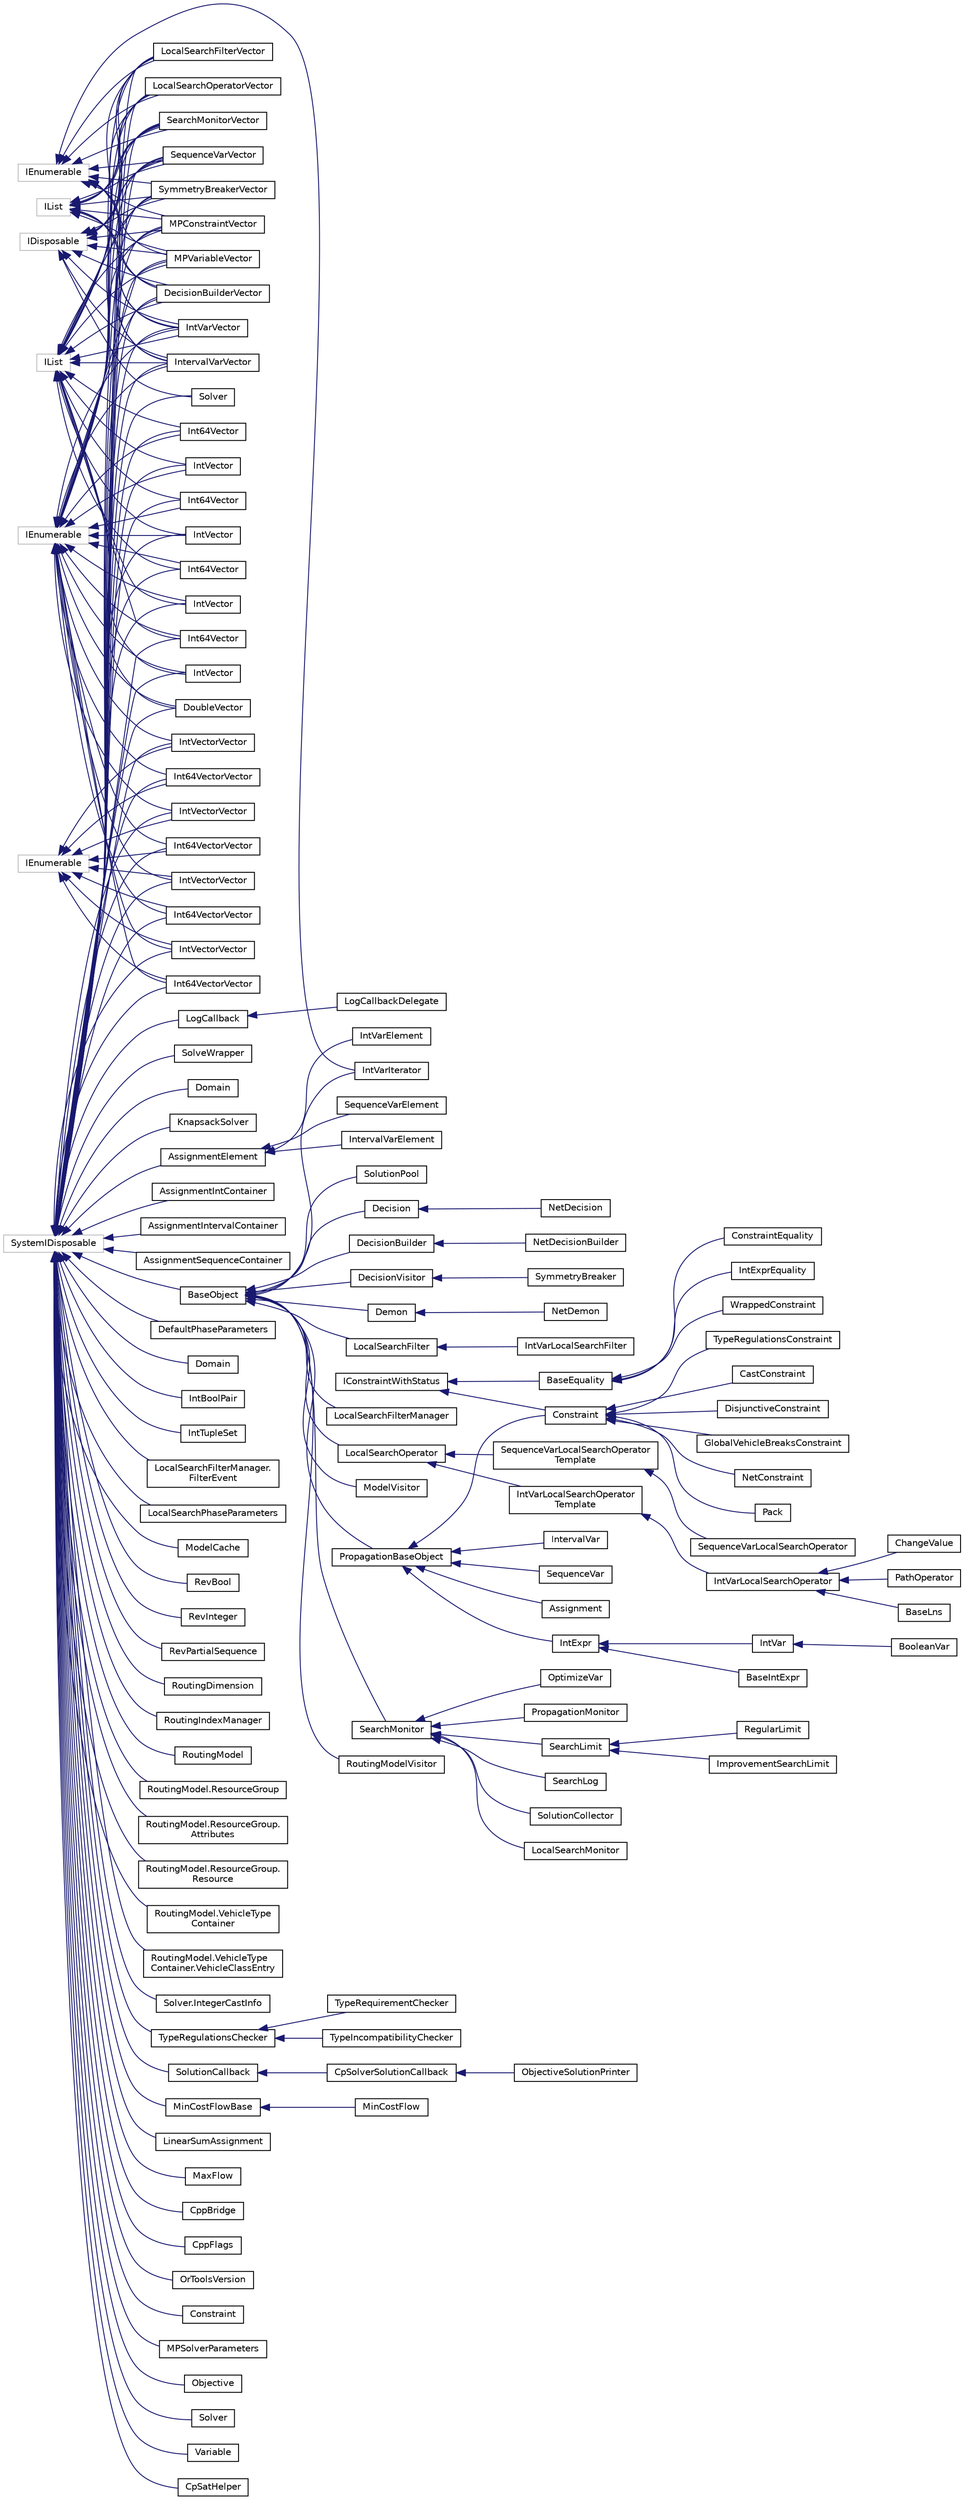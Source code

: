 digraph "Graphical Class Hierarchy"
{
 // LATEX_PDF_SIZE
  edge [fontname="Helvetica",fontsize="10",labelfontname="Helvetica",labelfontsize="10"];
  node [fontname="Helvetica",fontsize="10",shape=record];
  rankdir="LR";
  Node0 [label="IConstraintWithStatus",height=0.2,width=0.4,color="black", fillcolor="white", style="filled",URL="$interfaceGoogle_1_1OrTools_1_1ConstraintSolver_1_1IConstraintWithStatus.html",tooltip=" "];
  Node0 -> Node1 [dir="back",color="midnightblue",fontsize="10",style="solid",fontname="Helvetica"];
  Node1 [label="BaseEquality",height=0.2,width=0.4,color="black", fillcolor="white", style="filled",URL="$classGoogle_1_1OrTools_1_1ConstraintSolver_1_1BaseEquality.html",tooltip=" "];
  Node1 -> Node2 [dir="back",color="midnightblue",fontsize="10",style="solid",fontname="Helvetica"];
  Node2 [label="ConstraintEquality",height=0.2,width=0.4,color="black", fillcolor="white", style="filled",URL="$classGoogle_1_1OrTools_1_1ConstraintSolver_1_1ConstraintEquality.html",tooltip=" "];
  Node1 -> Node3 [dir="back",color="midnightblue",fontsize="10",style="solid",fontname="Helvetica"];
  Node3 [label="IntExprEquality",height=0.2,width=0.4,color="black", fillcolor="white", style="filled",URL="$classGoogle_1_1OrTools_1_1ConstraintSolver_1_1IntExprEquality.html",tooltip=" "];
  Node1 -> Node4 [dir="back",color="midnightblue",fontsize="10",style="solid",fontname="Helvetica"];
  Node4 [label="WrappedConstraint",height=0.2,width=0.4,color="black", fillcolor="white", style="filled",URL="$classGoogle_1_1OrTools_1_1ConstraintSolver_1_1WrappedConstraint.html",tooltip=" "];
  Node0 -> Node5 [dir="back",color="midnightblue",fontsize="10",style="solid",fontname="Helvetica"];
  Node5 [label="Constraint",height=0.2,width=0.4,color="black", fillcolor="white", style="filled",URL="$classGoogle_1_1OrTools_1_1ConstraintSolver_1_1Constraint.html",tooltip=" "];
  Node5 -> Node6 [dir="back",color="midnightblue",fontsize="10",style="solid",fontname="Helvetica"];
  Node6 [label="CastConstraint",height=0.2,width=0.4,color="black", fillcolor="white", style="filled",URL="$classGoogle_1_1OrTools_1_1ConstraintSolver_1_1CastConstraint.html",tooltip=" "];
  Node5 -> Node7 [dir="back",color="midnightblue",fontsize="10",style="solid",fontname="Helvetica"];
  Node7 [label="DisjunctiveConstraint",height=0.2,width=0.4,color="black", fillcolor="white", style="filled",URL="$classGoogle_1_1OrTools_1_1ConstraintSolver_1_1DisjunctiveConstraint.html",tooltip=" "];
  Node5 -> Node8 [dir="back",color="midnightblue",fontsize="10",style="solid",fontname="Helvetica"];
  Node8 [label="GlobalVehicleBreaksConstraint",height=0.2,width=0.4,color="black", fillcolor="white", style="filled",URL="$classGoogle_1_1OrTools_1_1ConstraintSolver_1_1GlobalVehicleBreaksConstraint.html",tooltip=" "];
  Node5 -> Node9 [dir="back",color="midnightblue",fontsize="10",style="solid",fontname="Helvetica"];
  Node9 [label="NetConstraint",height=0.2,width=0.4,color="black", fillcolor="white", style="filled",URL="$classGoogle_1_1OrTools_1_1ConstraintSolver_1_1NetConstraint.html",tooltip=" "];
  Node5 -> Node10 [dir="back",color="midnightblue",fontsize="10",style="solid",fontname="Helvetica"];
  Node10 [label="Pack",height=0.2,width=0.4,color="black", fillcolor="white", style="filled",URL="$classGoogle_1_1OrTools_1_1ConstraintSolver_1_1Pack.html",tooltip=" "];
  Node5 -> Node11 [dir="back",color="midnightblue",fontsize="10",style="solid",fontname="Helvetica"];
  Node11 [label="TypeRegulationsConstraint",height=0.2,width=0.4,color="black", fillcolor="white", style="filled",URL="$classGoogle_1_1OrTools_1_1ConstraintSolver_1_1TypeRegulationsConstraint.html",tooltip=" "];
  Node32 [label="IDisposable",height=0.2,width=0.4,color="grey75", fillcolor="white", style="filled",tooltip=" "];
  Node32 -> Node31 [dir="back",color="midnightblue",fontsize="10",style="solid",fontname="Helvetica"];
  Node31 [label="DecisionBuilderVector",height=0.2,width=0.4,color="black", fillcolor="white", style="filled",URL="$classGoogle_1_1OrTools_1_1ConstraintSolver_1_1DecisionBuilderVector.html",tooltip=" "];
  Node32 -> Node33 [dir="back",color="midnightblue",fontsize="10",style="solid",fontname="Helvetica"];
  Node33 [label="IntVarVector",height=0.2,width=0.4,color="black", fillcolor="white", style="filled",URL="$classGoogle_1_1OrTools_1_1ConstraintSolver_1_1IntVarVector.html",tooltip=" "];
  Node32 -> Node62 [dir="back",color="midnightblue",fontsize="10",style="solid",fontname="Helvetica"];
  Node62 [label="IntervalVarVector",height=0.2,width=0.4,color="black", fillcolor="white", style="filled",URL="$classGoogle_1_1OrTools_1_1ConstraintSolver_1_1IntervalVarVector.html",tooltip=" "];
  Node32 -> Node64 [dir="back",color="midnightblue",fontsize="10",style="solid",fontname="Helvetica"];
  Node64 [label="LocalSearchFilterVector",height=0.2,width=0.4,color="black", fillcolor="white", style="filled",URL="$classGoogle_1_1OrTools_1_1ConstraintSolver_1_1LocalSearchFilterVector.html",tooltip=" "];
  Node32 -> Node65 [dir="back",color="midnightblue",fontsize="10",style="solid",fontname="Helvetica"];
  Node65 [label="LocalSearchOperatorVector",height=0.2,width=0.4,color="black", fillcolor="white", style="filled",URL="$classGoogle_1_1OrTools_1_1ConstraintSolver_1_1LocalSearchOperatorVector.html",tooltip=" "];
  Node32 -> Node66 [dir="back",color="midnightblue",fontsize="10",style="solid",fontname="Helvetica"];
  Node66 [label="SearchMonitorVector",height=0.2,width=0.4,color="black", fillcolor="white", style="filled",URL="$classGoogle_1_1OrTools_1_1ConstraintSolver_1_1SearchMonitorVector.html",tooltip=" "];
  Node32 -> Node67 [dir="back",color="midnightblue",fontsize="10",style="solid",fontname="Helvetica"];
  Node67 [label="SequenceVarVector",height=0.2,width=0.4,color="black", fillcolor="white", style="filled",URL="$classGoogle_1_1OrTools_1_1ConstraintSolver_1_1SequenceVarVector.html",tooltip=" "];
  Node32 -> Node85 [dir="back",color="midnightblue",fontsize="10",style="solid",fontname="Helvetica"];
  Node85 [label="Solver",height=0.2,width=0.4,color="black", fillcolor="white", style="filled",URL="$classGoogle_1_1OrTools_1_1ConstraintSolver_1_1Solver.html",tooltip=" "];
  Node32 -> Node68 [dir="back",color="midnightblue",fontsize="10",style="solid",fontname="Helvetica"];
  Node68 [label="SymmetryBreakerVector",height=0.2,width=0.4,color="black", fillcolor="white", style="filled",URL="$classGoogle_1_1OrTools_1_1ConstraintSolver_1_1SymmetryBreakerVector.html",tooltip=" "];
  Node32 -> Node69 [dir="back",color="midnightblue",fontsize="10",style="solid",fontname="Helvetica"];
  Node69 [label="MPConstraintVector",height=0.2,width=0.4,color="black", fillcolor="white", style="filled",URL="$classGoogle_1_1OrTools_1_1LinearSolver_1_1MPConstraintVector.html",tooltip=" "];
  Node32 -> Node70 [dir="back",color="midnightblue",fontsize="10",style="solid",fontname="Helvetica"];
  Node70 [label="MPVariableVector",height=0.2,width=0.4,color="black", fillcolor="white", style="filled",URL="$classGoogle_1_1OrTools_1_1LinearSolver_1_1MPVariableVector.html",tooltip=" "];
  Node40 [label="IEnumerable",height=0.2,width=0.4,color="grey75", fillcolor="white", style="filled",tooltip=" "];
  Node40 -> Node39 [dir="back",color="midnightblue",fontsize="10",style="solid",fontname="Helvetica"];
  Node39 [label="Int64VectorVector",height=0.2,width=0.4,color="black", fillcolor="white", style="filled",URL="$classGoogle_1_1OrTools_1_1Algorithms_1_1Int64VectorVector.html",tooltip=" "];
  Node40 -> Node41 [dir="back",color="midnightblue",fontsize="10",style="solid",fontname="Helvetica"];
  Node41 [label="IntVectorVector",height=0.2,width=0.4,color="black", fillcolor="white", style="filled",URL="$classGoogle_1_1OrTools_1_1Algorithms_1_1IntVectorVector.html",tooltip=" "];
  Node40 -> Node42 [dir="back",color="midnightblue",fontsize="10",style="solid",fontname="Helvetica"];
  Node42 [label="Int64VectorVector",height=0.2,width=0.4,color="black", fillcolor="white", style="filled",URL="$classGoogle_1_1OrTools_1_1ConstraintSolver_1_1Int64VectorVector.html",tooltip=" "];
  Node40 -> Node43 [dir="back",color="midnightblue",fontsize="10",style="solid",fontname="Helvetica"];
  Node43 [label="IntVectorVector",height=0.2,width=0.4,color="black", fillcolor="white", style="filled",URL="$classGoogle_1_1OrTools_1_1ConstraintSolver_1_1IntVectorVector.html",tooltip=" "];
  Node40 -> Node44 [dir="back",color="midnightblue",fontsize="10",style="solid",fontname="Helvetica"];
  Node44 [label="Int64VectorVector",height=0.2,width=0.4,color="black", fillcolor="white", style="filled",URL="$classGoogle_1_1OrTools_1_1LinearSolver_1_1Int64VectorVector.html",tooltip=" "];
  Node40 -> Node45 [dir="back",color="midnightblue",fontsize="10",style="solid",fontname="Helvetica"];
  Node45 [label="IntVectorVector",height=0.2,width=0.4,color="black", fillcolor="white", style="filled",URL="$classGoogle_1_1OrTools_1_1LinearSolver_1_1IntVectorVector.html",tooltip=" "];
  Node40 -> Node46 [dir="back",color="midnightblue",fontsize="10",style="solid",fontname="Helvetica"];
  Node46 [label="Int64VectorVector",height=0.2,width=0.4,color="black", fillcolor="white", style="filled",URL="$classGoogle_1_1OrTools_1_1Util_1_1Int64VectorVector.html",tooltip=" "];
  Node40 -> Node47 [dir="back",color="midnightblue",fontsize="10",style="solid",fontname="Helvetica"];
  Node47 [label="IntVectorVector",height=0.2,width=0.4,color="black", fillcolor="white", style="filled",URL="$classGoogle_1_1OrTools_1_1Util_1_1IntVectorVector.html",tooltip=" "];
  Node34 [label="IEnumerable",height=0.2,width=0.4,color="grey75", fillcolor="white", style="filled",tooltip=" "];
  Node34 -> Node35 [dir="back",color="midnightblue",fontsize="10",style="solid",fontname="Helvetica"];
  Node35 [label="Int64Vector",height=0.2,width=0.4,color="black", fillcolor="white", style="filled",URL="$classGoogle_1_1OrTools_1_1Algorithms_1_1Int64Vector.html",tooltip=" "];
  Node34 -> Node39 [dir="back",color="midnightblue",fontsize="10",style="solid",fontname="Helvetica"];
  Node34 -> Node37 [dir="back",color="midnightblue",fontsize="10",style="solid",fontname="Helvetica"];
  Node37 [label="IntVector",height=0.2,width=0.4,color="black", fillcolor="white", style="filled",URL="$classGoogle_1_1OrTools_1_1Algorithms_1_1IntVector.html",tooltip=" "];
  Node34 -> Node41 [dir="back",color="midnightblue",fontsize="10",style="solid",fontname="Helvetica"];
  Node34 -> Node31 [dir="back",color="midnightblue",fontsize="10",style="solid",fontname="Helvetica"];
  Node34 -> Node58 [dir="back",color="midnightblue",fontsize="10",style="solid",fontname="Helvetica"];
  Node58 [label="Int64Vector",height=0.2,width=0.4,color="black", fillcolor="white", style="filled",URL="$classGoogle_1_1OrTools_1_1ConstraintSolver_1_1Int64Vector.html",tooltip=" "];
  Node34 -> Node42 [dir="back",color="midnightblue",fontsize="10",style="solid",fontname="Helvetica"];
  Node34 -> Node33 [dir="back",color="midnightblue",fontsize="10",style="solid",fontname="Helvetica"];
  Node34 -> Node61 [dir="back",color="midnightblue",fontsize="10",style="solid",fontname="Helvetica"];
  Node61 [label="IntVector",height=0.2,width=0.4,color="black", fillcolor="white", style="filled",URL="$classGoogle_1_1OrTools_1_1ConstraintSolver_1_1IntVector.html",tooltip=" "];
  Node34 -> Node43 [dir="back",color="midnightblue",fontsize="10",style="solid",fontname="Helvetica"];
  Node34 -> Node62 [dir="back",color="midnightblue",fontsize="10",style="solid",fontname="Helvetica"];
  Node34 -> Node64 [dir="back",color="midnightblue",fontsize="10",style="solid",fontname="Helvetica"];
  Node34 -> Node65 [dir="back",color="midnightblue",fontsize="10",style="solid",fontname="Helvetica"];
  Node34 -> Node66 [dir="back",color="midnightblue",fontsize="10",style="solid",fontname="Helvetica"];
  Node34 -> Node67 [dir="back",color="midnightblue",fontsize="10",style="solid",fontname="Helvetica"];
  Node34 -> Node68 [dir="back",color="midnightblue",fontsize="10",style="solid",fontname="Helvetica"];
  Node34 -> Node98 [dir="back",color="midnightblue",fontsize="10",style="solid",fontname="Helvetica"];
  Node98 [label="DoubleVector",height=0.2,width=0.4,color="black", fillcolor="white", style="filled",URL="$classGoogle_1_1OrTools_1_1LinearSolver_1_1DoubleVector.html",tooltip=" "];
  Node34 -> Node99 [dir="back",color="midnightblue",fontsize="10",style="solid",fontname="Helvetica"];
  Node99 [label="Int64Vector",height=0.2,width=0.4,color="black", fillcolor="white", style="filled",URL="$classGoogle_1_1OrTools_1_1LinearSolver_1_1Int64Vector.html",tooltip=" "];
  Node34 -> Node44 [dir="back",color="midnightblue",fontsize="10",style="solid",fontname="Helvetica"];
  Node34 -> Node100 [dir="back",color="midnightblue",fontsize="10",style="solid",fontname="Helvetica"];
  Node100 [label="IntVector",height=0.2,width=0.4,color="black", fillcolor="white", style="filled",URL="$classGoogle_1_1OrTools_1_1LinearSolver_1_1IntVector.html",tooltip=" "];
  Node34 -> Node45 [dir="back",color="midnightblue",fontsize="10",style="solid",fontname="Helvetica"];
  Node34 -> Node69 [dir="back",color="midnightblue",fontsize="10",style="solid",fontname="Helvetica"];
  Node34 -> Node70 [dir="back",color="midnightblue",fontsize="10",style="solid",fontname="Helvetica"];
  Node34 -> Node113 [dir="back",color="midnightblue",fontsize="10",style="solid",fontname="Helvetica"];
  Node113 [label="Int64Vector",height=0.2,width=0.4,color="black", fillcolor="white", style="filled",URL="$classGoogle_1_1OrTools_1_1Util_1_1Int64Vector.html",tooltip=" "];
  Node34 -> Node46 [dir="back",color="midnightblue",fontsize="10",style="solid",fontname="Helvetica"];
  Node34 -> Node114 [dir="back",color="midnightblue",fontsize="10",style="solid",fontname="Helvetica"];
  Node114 [label="IntVector",height=0.2,width=0.4,color="black", fillcolor="white", style="filled",URL="$classGoogle_1_1OrTools_1_1Util_1_1IntVector.html",tooltip=" "];
  Node34 -> Node47 [dir="back",color="midnightblue",fontsize="10",style="solid",fontname="Helvetica"];
  Node30 [label="IEnumerable",height=0.2,width=0.4,color="grey75", fillcolor="white", style="filled",tooltip=" "];
  Node30 -> Node31 [dir="back",color="midnightblue",fontsize="10",style="solid",fontname="Helvetica"];
  Node30 -> Node29 [dir="back",color="midnightblue",fontsize="10",style="solid",fontname="Helvetica"];
  Node29 [label="IntVarIterator",height=0.2,width=0.4,color="black", fillcolor="white", style="filled",URL="$classGoogle_1_1OrTools_1_1ConstraintSolver_1_1IntVarIterator.html",tooltip=" "];
  Node30 -> Node33 [dir="back",color="midnightblue",fontsize="10",style="solid",fontname="Helvetica"];
  Node30 -> Node62 [dir="back",color="midnightblue",fontsize="10",style="solid",fontname="Helvetica"];
  Node30 -> Node64 [dir="back",color="midnightblue",fontsize="10",style="solid",fontname="Helvetica"];
  Node30 -> Node65 [dir="back",color="midnightblue",fontsize="10",style="solid",fontname="Helvetica"];
  Node30 -> Node66 [dir="back",color="midnightblue",fontsize="10",style="solid",fontname="Helvetica"];
  Node30 -> Node67 [dir="back",color="midnightblue",fontsize="10",style="solid",fontname="Helvetica"];
  Node30 -> Node68 [dir="back",color="midnightblue",fontsize="10",style="solid",fontname="Helvetica"];
  Node30 -> Node69 [dir="back",color="midnightblue",fontsize="10",style="solid",fontname="Helvetica"];
  Node30 -> Node70 [dir="back",color="midnightblue",fontsize="10",style="solid",fontname="Helvetica"];
  Node36 [label="IList",height=0.2,width=0.4,color="grey75", fillcolor="white", style="filled",tooltip=" "];
  Node36 -> Node35 [dir="back",color="midnightblue",fontsize="10",style="solid",fontname="Helvetica"];
  Node36 -> Node37 [dir="back",color="midnightblue",fontsize="10",style="solid",fontname="Helvetica"];
  Node36 -> Node31 [dir="back",color="midnightblue",fontsize="10",style="solid",fontname="Helvetica"];
  Node36 -> Node58 [dir="back",color="midnightblue",fontsize="10",style="solid",fontname="Helvetica"];
  Node36 -> Node33 [dir="back",color="midnightblue",fontsize="10",style="solid",fontname="Helvetica"];
  Node36 -> Node61 [dir="back",color="midnightblue",fontsize="10",style="solid",fontname="Helvetica"];
  Node36 -> Node62 [dir="back",color="midnightblue",fontsize="10",style="solid",fontname="Helvetica"];
  Node36 -> Node64 [dir="back",color="midnightblue",fontsize="10",style="solid",fontname="Helvetica"];
  Node36 -> Node65 [dir="back",color="midnightblue",fontsize="10",style="solid",fontname="Helvetica"];
  Node36 -> Node66 [dir="back",color="midnightblue",fontsize="10",style="solid",fontname="Helvetica"];
  Node36 -> Node67 [dir="back",color="midnightblue",fontsize="10",style="solid",fontname="Helvetica"];
  Node36 -> Node68 [dir="back",color="midnightblue",fontsize="10",style="solid",fontname="Helvetica"];
  Node36 -> Node98 [dir="back",color="midnightblue",fontsize="10",style="solid",fontname="Helvetica"];
  Node36 -> Node99 [dir="back",color="midnightblue",fontsize="10",style="solid",fontname="Helvetica"];
  Node36 -> Node100 [dir="back",color="midnightblue",fontsize="10",style="solid",fontname="Helvetica"];
  Node36 -> Node69 [dir="back",color="midnightblue",fontsize="10",style="solid",fontname="Helvetica"];
  Node36 -> Node70 [dir="back",color="midnightblue",fontsize="10",style="solid",fontname="Helvetica"];
  Node36 -> Node113 [dir="back",color="midnightblue",fontsize="10",style="solid",fontname="Helvetica"];
  Node36 -> Node114 [dir="back",color="midnightblue",fontsize="10",style="solid",fontname="Helvetica"];
  Node63 [label="IList",height=0.2,width=0.4,color="grey75", fillcolor="white", style="filled",tooltip=" "];
  Node63 -> Node31 [dir="back",color="midnightblue",fontsize="10",style="solid",fontname="Helvetica"];
  Node63 -> Node33 [dir="back",color="midnightblue",fontsize="10",style="solid",fontname="Helvetica"];
  Node63 -> Node62 [dir="back",color="midnightblue",fontsize="10",style="solid",fontname="Helvetica"];
  Node63 -> Node64 [dir="back",color="midnightblue",fontsize="10",style="solid",fontname="Helvetica"];
  Node63 -> Node65 [dir="back",color="midnightblue",fontsize="10",style="solid",fontname="Helvetica"];
  Node63 -> Node66 [dir="back",color="midnightblue",fontsize="10",style="solid",fontname="Helvetica"];
  Node63 -> Node67 [dir="back",color="midnightblue",fontsize="10",style="solid",fontname="Helvetica"];
  Node63 -> Node68 [dir="back",color="midnightblue",fontsize="10",style="solid",fontname="Helvetica"];
  Node63 -> Node69 [dir="back",color="midnightblue",fontsize="10",style="solid",fontname="Helvetica"];
  Node63 -> Node70 [dir="back",color="midnightblue",fontsize="10",style="solid",fontname="Helvetica"];
  Node38 [label="SystemIDisposable",height=0.2,width=0.4,color="grey75", fillcolor="white", style="filled",tooltip=" "];
  Node38 -> Node35 [dir="back",color="midnightblue",fontsize="10",style="solid",fontname="Helvetica"];
  Node38 -> Node39 [dir="back",color="midnightblue",fontsize="10",style="solid",fontname="Helvetica"];
  Node38 -> Node37 [dir="back",color="midnightblue",fontsize="10",style="solid",fontname="Helvetica"];
  Node38 -> Node41 [dir="back",color="midnightblue",fontsize="10",style="solid",fontname="Helvetica"];
  Node38 -> Node48 [dir="back",color="midnightblue",fontsize="10",style="solid",fontname="Helvetica"];
  Node48 [label="KnapsackSolver",height=0.2,width=0.4,color="black", fillcolor="white", style="filled",URL="$classGoogle_1_1OrTools_1_1Algorithms_1_1KnapsackSolver.html",tooltip=" "];
  Node38 -> Node49 [dir="back",color="midnightblue",fontsize="10",style="solid",fontname="Helvetica"];
  Node49 [label="AssignmentElement",height=0.2,width=0.4,color="black", fillcolor="white", style="filled",URL="$classGoogle_1_1OrTools_1_1ConstraintSolver_1_1AssignmentElement.html",tooltip=" "];
  Node49 -> Node50 [dir="back",color="midnightblue",fontsize="10",style="solid",fontname="Helvetica"];
  Node50 [label="IntVarElement",height=0.2,width=0.4,color="black", fillcolor="white", style="filled",URL="$classGoogle_1_1OrTools_1_1ConstraintSolver_1_1IntVarElement.html",tooltip=" "];
  Node49 -> Node51 [dir="back",color="midnightblue",fontsize="10",style="solid",fontname="Helvetica"];
  Node51 [label="IntervalVarElement",height=0.2,width=0.4,color="black", fillcolor="white", style="filled",URL="$classGoogle_1_1OrTools_1_1ConstraintSolver_1_1IntervalVarElement.html",tooltip=" "];
  Node49 -> Node52 [dir="back",color="midnightblue",fontsize="10",style="solid",fontname="Helvetica"];
  Node52 [label="SequenceVarElement",height=0.2,width=0.4,color="black", fillcolor="white", style="filled",URL="$classGoogle_1_1OrTools_1_1ConstraintSolver_1_1SequenceVarElement.html",tooltip=" "];
  Node38 -> Node53 [dir="back",color="midnightblue",fontsize="10",style="solid",fontname="Helvetica"];
  Node53 [label="AssignmentIntContainer",height=0.2,width=0.4,color="black", fillcolor="white", style="filled",URL="$classGoogle_1_1OrTools_1_1ConstraintSolver_1_1AssignmentIntContainer.html",tooltip=" "];
  Node38 -> Node54 [dir="back",color="midnightblue",fontsize="10",style="solid",fontname="Helvetica"];
  Node54 [label="AssignmentIntervalContainer",height=0.2,width=0.4,color="black", fillcolor="white", style="filled",URL="$classGoogle_1_1OrTools_1_1ConstraintSolver_1_1AssignmentIntervalContainer.html",tooltip=" "];
  Node38 -> Node55 [dir="back",color="midnightblue",fontsize="10",style="solid",fontname="Helvetica"];
  Node55 [label="AssignmentSequenceContainer",height=0.2,width=0.4,color="black", fillcolor="white", style="filled",URL="$classGoogle_1_1OrTools_1_1ConstraintSolver_1_1AssignmentSequenceContainer.html",tooltip=" "];
  Node38 -> Node20 [dir="back",color="midnightblue",fontsize="10",style="solid",fontname="Helvetica"];
  Node20 [label="BaseObject",height=0.2,width=0.4,color="black", fillcolor="white", style="filled",URL="$classGoogle_1_1OrTools_1_1ConstraintSolver_1_1BaseObject.html",tooltip=" "];
  Node20 -> Node21 [dir="back",color="midnightblue",fontsize="10",style="solid",fontname="Helvetica"];
  Node21 [label="Decision",height=0.2,width=0.4,color="black", fillcolor="white", style="filled",URL="$classGoogle_1_1OrTools_1_1ConstraintSolver_1_1Decision.html",tooltip=" "];
  Node21 -> Node22 [dir="back",color="midnightblue",fontsize="10",style="solid",fontname="Helvetica"];
  Node22 [label="NetDecision",height=0.2,width=0.4,color="black", fillcolor="white", style="filled",URL="$classGoogle_1_1OrTools_1_1ConstraintSolver_1_1NetDecision.html",tooltip="This class acts as a intermediate step between a c++ decision and a .Net one."];
  Node20 -> Node23 [dir="back",color="midnightblue",fontsize="10",style="solid",fontname="Helvetica"];
  Node23 [label="DecisionBuilder",height=0.2,width=0.4,color="black", fillcolor="white", style="filled",URL="$classGoogle_1_1OrTools_1_1ConstraintSolver_1_1DecisionBuilder.html",tooltip=" "];
  Node23 -> Node24 [dir="back",color="midnightblue",fontsize="10",style="solid",fontname="Helvetica"];
  Node24 [label="NetDecisionBuilder",height=0.2,width=0.4,color="black", fillcolor="white", style="filled",URL="$classGoogle_1_1OrTools_1_1ConstraintSolver_1_1NetDecisionBuilder.html",tooltip="This class acts as a intermediate step between a c++ decision builder and a .Net one."];
  Node20 -> Node25 [dir="back",color="midnightblue",fontsize="10",style="solid",fontname="Helvetica"];
  Node25 [label="DecisionVisitor",height=0.2,width=0.4,color="black", fillcolor="white", style="filled",URL="$classGoogle_1_1OrTools_1_1ConstraintSolver_1_1DecisionVisitor.html",tooltip=" "];
  Node25 -> Node26 [dir="back",color="midnightblue",fontsize="10",style="solid",fontname="Helvetica"];
  Node26 [label="SymmetryBreaker",height=0.2,width=0.4,color="black", fillcolor="white", style="filled",URL="$classGoogle_1_1OrTools_1_1ConstraintSolver_1_1SymmetryBreaker.html",tooltip=" "];
  Node20 -> Node27 [dir="back",color="midnightblue",fontsize="10",style="solid",fontname="Helvetica"];
  Node27 [label="Demon",height=0.2,width=0.4,color="black", fillcolor="white", style="filled",URL="$classGoogle_1_1OrTools_1_1ConstraintSolver_1_1Demon.html",tooltip=" "];
  Node27 -> Node28 [dir="back",color="midnightblue",fontsize="10",style="solid",fontname="Helvetica"];
  Node28 [label="NetDemon",height=0.2,width=0.4,color="black", fillcolor="white", style="filled",URL="$classGoogle_1_1OrTools_1_1ConstraintSolver_1_1NetDemon.html",tooltip=" "];
  Node20 -> Node29 [dir="back",color="midnightblue",fontsize="10",style="solid",fontname="Helvetica"];
  Node20 -> Node115 [dir="back",color="midnightblue",fontsize="10",style="solid",fontname="Helvetica"];
  Node115 [label="LocalSearchFilter",height=0.2,width=0.4,color="black", fillcolor="white", style="filled",URL="$classGoogle_1_1OrTools_1_1ConstraintSolver_1_1LocalSearchFilter.html",tooltip=" "];
  Node115 -> Node116 [dir="back",color="midnightblue",fontsize="10",style="solid",fontname="Helvetica"];
  Node116 [label="IntVarLocalSearchFilter",height=0.2,width=0.4,color="black", fillcolor="white", style="filled",URL="$classGoogle_1_1OrTools_1_1ConstraintSolver_1_1IntVarLocalSearchFilter.html",tooltip=" "];
  Node20 -> Node117 [dir="back",color="midnightblue",fontsize="10",style="solid",fontname="Helvetica"];
  Node117 [label="LocalSearchFilterManager",height=0.2,width=0.4,color="black", fillcolor="white", style="filled",URL="$classGoogle_1_1OrTools_1_1ConstraintSolver_1_1LocalSearchFilterManager.html",tooltip=" "];
  Node20 -> Node118 [dir="back",color="midnightblue",fontsize="10",style="solid",fontname="Helvetica"];
  Node118 [label="LocalSearchOperator",height=0.2,width=0.4,color="black", fillcolor="white", style="filled",URL="$classGoogle_1_1OrTools_1_1ConstraintSolver_1_1LocalSearchOperator.html",tooltip=" "];
  Node118 -> Node119 [dir="back",color="midnightblue",fontsize="10",style="solid",fontname="Helvetica"];
  Node119 [label="IntVarLocalSearchOperator\lTemplate",height=0.2,width=0.4,color="black", fillcolor="white", style="filled",URL="$classGoogle_1_1OrTools_1_1ConstraintSolver_1_1IntVarLocalSearchOperatorTemplate.html",tooltip=" "];
  Node119 -> Node120 [dir="back",color="midnightblue",fontsize="10",style="solid",fontname="Helvetica"];
  Node120 [label="IntVarLocalSearchOperator",height=0.2,width=0.4,color="black", fillcolor="white", style="filled",URL="$classGoogle_1_1OrTools_1_1ConstraintSolver_1_1IntVarLocalSearchOperator.html",tooltip=" "];
  Node120 -> Node121 [dir="back",color="midnightblue",fontsize="10",style="solid",fontname="Helvetica"];
  Node121 [label="BaseLns",height=0.2,width=0.4,color="black", fillcolor="white", style="filled",URL="$classGoogle_1_1OrTools_1_1ConstraintSolver_1_1BaseLns.html",tooltip=" "];
  Node120 -> Node122 [dir="back",color="midnightblue",fontsize="10",style="solid",fontname="Helvetica"];
  Node122 [label="ChangeValue",height=0.2,width=0.4,color="black", fillcolor="white", style="filled",URL="$classGoogle_1_1OrTools_1_1ConstraintSolver_1_1ChangeValue.html",tooltip=" "];
  Node120 -> Node123 [dir="back",color="midnightblue",fontsize="10",style="solid",fontname="Helvetica"];
  Node123 [label="PathOperator",height=0.2,width=0.4,color="black", fillcolor="white", style="filled",URL="$classGoogle_1_1OrTools_1_1ConstraintSolver_1_1PathOperator.html",tooltip=" "];
  Node118 -> Node124 [dir="back",color="midnightblue",fontsize="10",style="solid",fontname="Helvetica"];
  Node124 [label="SequenceVarLocalSearchOperator\lTemplate",height=0.2,width=0.4,color="black", fillcolor="white", style="filled",URL="$classGoogle_1_1OrTools_1_1ConstraintSolver_1_1SequenceVarLocalSearchOperatorTemplate.html",tooltip=" "];
  Node124 -> Node125 [dir="back",color="midnightblue",fontsize="10",style="solid",fontname="Helvetica"];
  Node125 [label="SequenceVarLocalSearchOperator",height=0.2,width=0.4,color="black", fillcolor="white", style="filled",URL="$classGoogle_1_1OrTools_1_1ConstraintSolver_1_1SequenceVarLocalSearchOperator.html",tooltip=" "];
  Node20 -> Node126 [dir="back",color="midnightblue",fontsize="10",style="solid",fontname="Helvetica"];
  Node126 [label="ModelVisitor",height=0.2,width=0.4,color="black", fillcolor="white", style="filled",URL="$classGoogle_1_1OrTools_1_1ConstraintSolver_1_1ModelVisitor.html",tooltip=" "];
  Node20 -> Node12 [dir="back",color="midnightblue",fontsize="10",style="solid",fontname="Helvetica"];
  Node12 [label="PropagationBaseObject",height=0.2,width=0.4,color="black", fillcolor="white", style="filled",URL="$classGoogle_1_1OrTools_1_1ConstraintSolver_1_1PropagationBaseObject.html",tooltip=" "];
  Node12 -> Node13 [dir="back",color="midnightblue",fontsize="10",style="solid",fontname="Helvetica"];
  Node13 [label="Assignment",height=0.2,width=0.4,color="black", fillcolor="white", style="filled",URL="$classGoogle_1_1OrTools_1_1ConstraintSolver_1_1Assignment.html",tooltip=" "];
  Node12 -> Node5 [dir="back",color="midnightblue",fontsize="10",style="solid",fontname="Helvetica"];
  Node12 -> Node14 [dir="back",color="midnightblue",fontsize="10",style="solid",fontname="Helvetica"];
  Node14 [label="IntExpr",height=0.2,width=0.4,color="black", fillcolor="white", style="filled",URL="$classGoogle_1_1OrTools_1_1ConstraintSolver_1_1IntExpr.html",tooltip=" "];
  Node14 -> Node15 [dir="back",color="midnightblue",fontsize="10",style="solid",fontname="Helvetica"];
  Node15 [label="BaseIntExpr",height=0.2,width=0.4,color="black", fillcolor="white", style="filled",URL="$classGoogle_1_1OrTools_1_1ConstraintSolver_1_1BaseIntExpr.html",tooltip=" "];
  Node14 -> Node16 [dir="back",color="midnightblue",fontsize="10",style="solid",fontname="Helvetica"];
  Node16 [label="IntVar",height=0.2,width=0.4,color="black", fillcolor="white", style="filled",URL="$classGoogle_1_1OrTools_1_1ConstraintSolver_1_1IntVar.html",tooltip=" "];
  Node16 -> Node17 [dir="back",color="midnightblue",fontsize="10",style="solid",fontname="Helvetica"];
  Node17 [label="BooleanVar",height=0.2,width=0.4,color="black", fillcolor="white", style="filled",URL="$classGoogle_1_1OrTools_1_1ConstraintSolver_1_1BooleanVar.html",tooltip=" "];
  Node12 -> Node18 [dir="back",color="midnightblue",fontsize="10",style="solid",fontname="Helvetica"];
  Node18 [label="IntervalVar",height=0.2,width=0.4,color="black", fillcolor="white", style="filled",URL="$classGoogle_1_1OrTools_1_1ConstraintSolver_1_1IntervalVar.html",tooltip=" "];
  Node12 -> Node19 [dir="back",color="midnightblue",fontsize="10",style="solid",fontname="Helvetica"];
  Node19 [label="SequenceVar",height=0.2,width=0.4,color="black", fillcolor="white", style="filled",URL="$classGoogle_1_1OrTools_1_1ConstraintSolver_1_1SequenceVar.html",tooltip=" "];
  Node20 -> Node127 [dir="back",color="midnightblue",fontsize="10",style="solid",fontname="Helvetica"];
  Node127 [label="RoutingModelVisitor",height=0.2,width=0.4,color="black", fillcolor="white", style="filled",URL="$classGoogle_1_1OrTools_1_1ConstraintSolver_1_1RoutingModelVisitor.html",tooltip=" "];
  Node20 -> Node128 [dir="back",color="midnightblue",fontsize="10",style="solid",fontname="Helvetica"];
  Node128 [label="SearchMonitor",height=0.2,width=0.4,color="black", fillcolor="white", style="filled",URL="$classGoogle_1_1OrTools_1_1ConstraintSolver_1_1SearchMonitor.html",tooltip=" "];
  Node128 -> Node129 [dir="back",color="midnightblue",fontsize="10",style="solid",fontname="Helvetica"];
  Node129 [label="LocalSearchMonitor",height=0.2,width=0.4,color="black", fillcolor="white", style="filled",URL="$classGoogle_1_1OrTools_1_1ConstraintSolver_1_1LocalSearchMonitor.html",tooltip=" "];
  Node128 -> Node130 [dir="back",color="midnightblue",fontsize="10",style="solid",fontname="Helvetica"];
  Node130 [label="OptimizeVar",height=0.2,width=0.4,color="black", fillcolor="white", style="filled",URL="$classGoogle_1_1OrTools_1_1ConstraintSolver_1_1OptimizeVar.html",tooltip=" "];
  Node128 -> Node131 [dir="back",color="midnightblue",fontsize="10",style="solid",fontname="Helvetica"];
  Node131 [label="PropagationMonitor",height=0.2,width=0.4,color="black", fillcolor="white", style="filled",URL="$classGoogle_1_1OrTools_1_1ConstraintSolver_1_1PropagationMonitor.html",tooltip=" "];
  Node128 -> Node132 [dir="back",color="midnightblue",fontsize="10",style="solid",fontname="Helvetica"];
  Node132 [label="SearchLimit",height=0.2,width=0.4,color="black", fillcolor="white", style="filled",URL="$classGoogle_1_1OrTools_1_1ConstraintSolver_1_1SearchLimit.html",tooltip=" "];
  Node132 -> Node133 [dir="back",color="midnightblue",fontsize="10",style="solid",fontname="Helvetica"];
  Node133 [label="ImprovementSearchLimit",height=0.2,width=0.4,color="black", fillcolor="white", style="filled",URL="$classGoogle_1_1OrTools_1_1ConstraintSolver_1_1ImprovementSearchLimit.html",tooltip=" "];
  Node132 -> Node134 [dir="back",color="midnightblue",fontsize="10",style="solid",fontname="Helvetica"];
  Node134 [label="RegularLimit",height=0.2,width=0.4,color="black", fillcolor="white", style="filled",URL="$classGoogle_1_1OrTools_1_1ConstraintSolver_1_1RegularLimit.html",tooltip=" "];
  Node128 -> Node135 [dir="back",color="midnightblue",fontsize="10",style="solid",fontname="Helvetica"];
  Node135 [label="SearchLog",height=0.2,width=0.4,color="black", fillcolor="white", style="filled",URL="$classGoogle_1_1OrTools_1_1ConstraintSolver_1_1SearchLog.html",tooltip=" "];
  Node128 -> Node136 [dir="back",color="midnightblue",fontsize="10",style="solid",fontname="Helvetica"];
  Node136 [label="SolutionCollector",height=0.2,width=0.4,color="black", fillcolor="white", style="filled",URL="$classGoogle_1_1OrTools_1_1ConstraintSolver_1_1SolutionCollector.html",tooltip=" "];
  Node20 -> Node137 [dir="back",color="midnightblue",fontsize="10",style="solid",fontname="Helvetica"];
  Node137 [label="SolutionPool",height=0.2,width=0.4,color="black", fillcolor="white", style="filled",URL="$classGoogle_1_1OrTools_1_1ConstraintSolver_1_1SolutionPool.html",tooltip=" "];
  Node38 -> Node31 [dir="back",color="midnightblue",fontsize="10",style="solid",fontname="Helvetica"];
  Node38 -> Node56 [dir="back",color="midnightblue",fontsize="10",style="solid",fontname="Helvetica"];
  Node56 [label="DefaultPhaseParameters",height=0.2,width=0.4,color="black", fillcolor="white", style="filled",URL="$classGoogle_1_1OrTools_1_1ConstraintSolver_1_1DefaultPhaseParameters.html",tooltip=" "];
  Node38 -> Node57 [dir="back",color="midnightblue",fontsize="10",style="solid",fontname="Helvetica"];
  Node57 [label="Domain",height=0.2,width=0.4,color="black", fillcolor="white", style="filled",URL="$classGoogle_1_1OrTools_1_1ConstraintSolver_1_1Domain.html",tooltip=" "];
  Node38 -> Node58 [dir="back",color="midnightblue",fontsize="10",style="solid",fontname="Helvetica"];
  Node38 -> Node42 [dir="back",color="midnightblue",fontsize="10",style="solid",fontname="Helvetica"];
  Node38 -> Node59 [dir="back",color="midnightblue",fontsize="10",style="solid",fontname="Helvetica"];
  Node59 [label="IntBoolPair",height=0.2,width=0.4,color="black", fillcolor="white", style="filled",URL="$classGoogle_1_1OrTools_1_1ConstraintSolver_1_1IntBoolPair.html",tooltip=" "];
  Node38 -> Node60 [dir="back",color="midnightblue",fontsize="10",style="solid",fontname="Helvetica"];
  Node60 [label="IntTupleSet",height=0.2,width=0.4,color="black", fillcolor="white", style="filled",URL="$classGoogle_1_1OrTools_1_1ConstraintSolver_1_1IntTupleSet.html",tooltip=" "];
  Node38 -> Node33 [dir="back",color="midnightblue",fontsize="10",style="solid",fontname="Helvetica"];
  Node38 -> Node61 [dir="back",color="midnightblue",fontsize="10",style="solid",fontname="Helvetica"];
  Node38 -> Node43 [dir="back",color="midnightblue",fontsize="10",style="solid",fontname="Helvetica"];
  Node38 -> Node62 [dir="back",color="midnightblue",fontsize="10",style="solid",fontname="Helvetica"];
  Node38 -> Node71 [dir="back",color="midnightblue",fontsize="10",style="solid",fontname="Helvetica"];
  Node71 [label="LocalSearchFilterManager.\lFilterEvent",height=0.2,width=0.4,color="black", fillcolor="white", style="filled",URL="$classGoogle_1_1OrTools_1_1ConstraintSolver_1_1LocalSearchFilterManager_1_1FilterEvent.html",tooltip=" "];
  Node38 -> Node64 [dir="back",color="midnightblue",fontsize="10",style="solid",fontname="Helvetica"];
  Node38 -> Node65 [dir="back",color="midnightblue",fontsize="10",style="solid",fontname="Helvetica"];
  Node38 -> Node72 [dir="back",color="midnightblue",fontsize="10",style="solid",fontname="Helvetica"];
  Node72 [label="LocalSearchPhaseParameters",height=0.2,width=0.4,color="black", fillcolor="white", style="filled",URL="$classGoogle_1_1OrTools_1_1ConstraintSolver_1_1LocalSearchPhaseParameters.html",tooltip=" "];
  Node38 -> Node73 [dir="back",color="midnightblue",fontsize="10",style="solid",fontname="Helvetica"];
  Node73 [label="ModelCache",height=0.2,width=0.4,color="black", fillcolor="white", style="filled",URL="$classGoogle_1_1OrTools_1_1ConstraintSolver_1_1ModelCache.html",tooltip=" "];
  Node38 -> Node74 [dir="back",color="midnightblue",fontsize="10",style="solid",fontname="Helvetica"];
  Node74 [label="RevBool",height=0.2,width=0.4,color="black", fillcolor="white", style="filled",URL="$classGoogle_1_1OrTools_1_1ConstraintSolver_1_1RevBool.html",tooltip=" "];
  Node38 -> Node75 [dir="back",color="midnightblue",fontsize="10",style="solid",fontname="Helvetica"];
  Node75 [label="RevInteger",height=0.2,width=0.4,color="black", fillcolor="white", style="filled",URL="$classGoogle_1_1OrTools_1_1ConstraintSolver_1_1RevInteger.html",tooltip=" "];
  Node38 -> Node76 [dir="back",color="midnightblue",fontsize="10",style="solid",fontname="Helvetica"];
  Node76 [label="RevPartialSequence",height=0.2,width=0.4,color="black", fillcolor="white", style="filled",URL="$classGoogle_1_1OrTools_1_1ConstraintSolver_1_1RevPartialSequence.html",tooltip=" "];
  Node38 -> Node77 [dir="back",color="midnightblue",fontsize="10",style="solid",fontname="Helvetica"];
  Node77 [label="RoutingDimension",height=0.2,width=0.4,color="black", fillcolor="white", style="filled",URL="$classGoogle_1_1OrTools_1_1ConstraintSolver_1_1RoutingDimension.html",tooltip=" "];
  Node38 -> Node78 [dir="back",color="midnightblue",fontsize="10",style="solid",fontname="Helvetica"];
  Node78 [label="RoutingIndexManager",height=0.2,width=0.4,color="black", fillcolor="white", style="filled",URL="$classGoogle_1_1OrTools_1_1ConstraintSolver_1_1RoutingIndexManager.html",tooltip=" "];
  Node38 -> Node79 [dir="back",color="midnightblue",fontsize="10",style="solid",fontname="Helvetica"];
  Node79 [label="RoutingModel",height=0.2,width=0.4,color="black", fillcolor="white", style="filled",URL="$classGoogle_1_1OrTools_1_1ConstraintSolver_1_1RoutingModel.html",tooltip=" "];
  Node38 -> Node80 [dir="back",color="midnightblue",fontsize="10",style="solid",fontname="Helvetica"];
  Node80 [label="RoutingModel.ResourceGroup",height=0.2,width=0.4,color="black", fillcolor="white", style="filled",URL="$classGoogle_1_1OrTools_1_1ConstraintSolver_1_1RoutingModel_1_1ResourceGroup.html",tooltip=" "];
  Node38 -> Node81 [dir="back",color="midnightblue",fontsize="10",style="solid",fontname="Helvetica"];
  Node81 [label="RoutingModel.ResourceGroup.\lAttributes",height=0.2,width=0.4,color="black", fillcolor="white", style="filled",URL="$classGoogle_1_1OrTools_1_1ConstraintSolver_1_1RoutingModel_1_1ResourceGroup_1_1Attributes.html",tooltip=" "];
  Node38 -> Node82 [dir="back",color="midnightblue",fontsize="10",style="solid",fontname="Helvetica"];
  Node82 [label="RoutingModel.ResourceGroup.\lResource",height=0.2,width=0.4,color="black", fillcolor="white", style="filled",URL="$classGoogle_1_1OrTools_1_1ConstraintSolver_1_1RoutingModel_1_1ResourceGroup_1_1Resource.html",tooltip=" "];
  Node38 -> Node83 [dir="back",color="midnightblue",fontsize="10",style="solid",fontname="Helvetica"];
  Node83 [label="RoutingModel.VehicleType\lContainer",height=0.2,width=0.4,color="black", fillcolor="white", style="filled",URL="$classGoogle_1_1OrTools_1_1ConstraintSolver_1_1RoutingModel_1_1VehicleTypeContainer.html",tooltip=" "];
  Node38 -> Node84 [dir="back",color="midnightblue",fontsize="10",style="solid",fontname="Helvetica"];
  Node84 [label="RoutingModel.VehicleType\lContainer.VehicleClassEntry",height=0.2,width=0.4,color="black", fillcolor="white", style="filled",URL="$classGoogle_1_1OrTools_1_1ConstraintSolver_1_1RoutingModel_1_1VehicleTypeContainer_1_1VehicleClassEntry.html",tooltip=" "];
  Node38 -> Node66 [dir="back",color="midnightblue",fontsize="10",style="solid",fontname="Helvetica"];
  Node38 -> Node67 [dir="back",color="midnightblue",fontsize="10",style="solid",fontname="Helvetica"];
  Node38 -> Node85 [dir="back",color="midnightblue",fontsize="10",style="solid",fontname="Helvetica"];
  Node38 -> Node86 [dir="back",color="midnightblue",fontsize="10",style="solid",fontname="Helvetica"];
  Node86 [label="Solver.IntegerCastInfo",height=0.2,width=0.4,color="black", fillcolor="white", style="filled",URL="$classGoogle_1_1OrTools_1_1ConstraintSolver_1_1Solver_1_1IntegerCastInfo.html",tooltip=" "];
  Node38 -> Node68 [dir="back",color="midnightblue",fontsize="10",style="solid",fontname="Helvetica"];
  Node38 -> Node87 [dir="back",color="midnightblue",fontsize="10",style="solid",fontname="Helvetica"];
  Node87 [label="TypeRegulationsChecker",height=0.2,width=0.4,color="black", fillcolor="white", style="filled",URL="$classGoogle_1_1OrTools_1_1ConstraintSolver_1_1TypeRegulationsChecker.html",tooltip=" "];
  Node87 -> Node88 [dir="back",color="midnightblue",fontsize="10",style="solid",fontname="Helvetica"];
  Node88 [label="TypeIncompatibilityChecker",height=0.2,width=0.4,color="black", fillcolor="white", style="filled",URL="$classGoogle_1_1OrTools_1_1ConstraintSolver_1_1TypeIncompatibilityChecker.html",tooltip=" "];
  Node87 -> Node89 [dir="back",color="midnightblue",fontsize="10",style="solid",fontname="Helvetica"];
  Node89 [label="TypeRequirementChecker",height=0.2,width=0.4,color="black", fillcolor="white", style="filled",URL="$classGoogle_1_1OrTools_1_1ConstraintSolver_1_1TypeRequirementChecker.html",tooltip=" "];
  Node38 -> Node90 [dir="back",color="midnightblue",fontsize="10",style="solid",fontname="Helvetica"];
  Node90 [label="LinearSumAssignment",height=0.2,width=0.4,color="black", fillcolor="white", style="filled",URL="$classGoogle_1_1OrTools_1_1Graph_1_1LinearSumAssignment.html",tooltip=" "];
  Node38 -> Node91 [dir="back",color="midnightblue",fontsize="10",style="solid",fontname="Helvetica"];
  Node91 [label="MaxFlow",height=0.2,width=0.4,color="black", fillcolor="white", style="filled",URL="$classGoogle_1_1OrTools_1_1Graph_1_1MaxFlow.html",tooltip=" "];
  Node38 -> Node92 [dir="back",color="midnightblue",fontsize="10",style="solid",fontname="Helvetica"];
  Node92 [label="MinCostFlowBase",height=0.2,width=0.4,color="black", fillcolor="white", style="filled",URL="$classGoogle_1_1OrTools_1_1Graph_1_1MinCostFlowBase.html",tooltip=" "];
  Node92 -> Node93 [dir="back",color="midnightblue",fontsize="10",style="solid",fontname="Helvetica"];
  Node93 [label="MinCostFlow",height=0.2,width=0.4,color="black", fillcolor="white", style="filled",URL="$classGoogle_1_1OrTools_1_1Graph_1_1MinCostFlow.html",tooltip=" "];
  Node38 -> Node94 [dir="back",color="midnightblue",fontsize="10",style="solid",fontname="Helvetica"];
  Node94 [label="CppBridge",height=0.2,width=0.4,color="black", fillcolor="white", style="filled",URL="$classGoogle_1_1OrTools_1_1Init_1_1CppBridge.html",tooltip=" "];
  Node38 -> Node95 [dir="back",color="midnightblue",fontsize="10",style="solid",fontname="Helvetica"];
  Node95 [label="CppFlags",height=0.2,width=0.4,color="black", fillcolor="white", style="filled",URL="$classGoogle_1_1OrTools_1_1Init_1_1CppFlags.html",tooltip=" "];
  Node38 -> Node96 [dir="back",color="midnightblue",fontsize="10",style="solid",fontname="Helvetica"];
  Node96 [label="OrToolsVersion",height=0.2,width=0.4,color="black", fillcolor="white", style="filled",URL="$classGoogle_1_1OrTools_1_1Init_1_1OrToolsVersion.html",tooltip=" "];
  Node38 -> Node97 [dir="back",color="midnightblue",fontsize="10",style="solid",fontname="Helvetica"];
  Node97 [label="Constraint",height=0.2,width=0.4,color="black", fillcolor="white", style="filled",URL="$classGoogle_1_1OrTools_1_1LinearSolver_1_1Constraint.html",tooltip=" "];
  Node38 -> Node98 [dir="back",color="midnightblue",fontsize="10",style="solid",fontname="Helvetica"];
  Node38 -> Node99 [dir="back",color="midnightblue",fontsize="10",style="solid",fontname="Helvetica"];
  Node38 -> Node44 [dir="back",color="midnightblue",fontsize="10",style="solid",fontname="Helvetica"];
  Node38 -> Node100 [dir="back",color="midnightblue",fontsize="10",style="solid",fontname="Helvetica"];
  Node38 -> Node45 [dir="back",color="midnightblue",fontsize="10",style="solid",fontname="Helvetica"];
  Node38 -> Node69 [dir="back",color="midnightblue",fontsize="10",style="solid",fontname="Helvetica"];
  Node38 -> Node101 [dir="back",color="midnightblue",fontsize="10",style="solid",fontname="Helvetica"];
  Node101 [label="MPSolverParameters",height=0.2,width=0.4,color="black", fillcolor="white", style="filled",URL="$classGoogle_1_1OrTools_1_1LinearSolver_1_1MPSolverParameters.html",tooltip=" "];
  Node38 -> Node70 [dir="back",color="midnightblue",fontsize="10",style="solid",fontname="Helvetica"];
  Node38 -> Node102 [dir="back",color="midnightblue",fontsize="10",style="solid",fontname="Helvetica"];
  Node102 [label="Objective",height=0.2,width=0.4,color="black", fillcolor="white", style="filled",URL="$classGoogle_1_1OrTools_1_1LinearSolver_1_1Objective.html",tooltip=" "];
  Node38 -> Node103 [dir="back",color="midnightblue",fontsize="10",style="solid",fontname="Helvetica"];
  Node103 [label="Solver",height=0.2,width=0.4,color="black", fillcolor="white", style="filled",URL="$classGoogle_1_1OrTools_1_1LinearSolver_1_1Solver.html",tooltip=" "];
  Node38 -> Node104 [dir="back",color="midnightblue",fontsize="10",style="solid",fontname="Helvetica"];
  Node104 [label="Variable",height=0.2,width=0.4,color="black", fillcolor="white", style="filled",URL="$classGoogle_1_1OrTools_1_1LinearSolver_1_1Variable.html",tooltip=" "];
  Node38 -> Node105 [dir="back",color="midnightblue",fontsize="10",style="solid",fontname="Helvetica"];
  Node105 [label="CpSatHelper",height=0.2,width=0.4,color="black", fillcolor="white", style="filled",URL="$classGoogle_1_1OrTools_1_1Sat_1_1CpSatHelper.html",tooltip=" "];
  Node38 -> Node106 [dir="back",color="midnightblue",fontsize="10",style="solid",fontname="Helvetica"];
  Node106 [label="LogCallback",height=0.2,width=0.4,color="black", fillcolor="white", style="filled",URL="$classGoogle_1_1OrTools_1_1Sat_1_1LogCallback.html",tooltip=" "];
  Node106 -> Node107 [dir="back",color="midnightblue",fontsize="10",style="solid",fontname="Helvetica"];
  Node107 [label="LogCallbackDelegate",height=0.2,width=0.4,color="black", fillcolor="white", style="filled",URL="$classGoogle_1_1OrTools_1_1Sat_1_1LogCallbackDelegate.html",tooltip=" "];
  Node38 -> Node108 [dir="back",color="midnightblue",fontsize="10",style="solid",fontname="Helvetica"];
  Node108 [label="SolutionCallback",height=0.2,width=0.4,color="black", fillcolor="white", style="filled",URL="$classGoogle_1_1OrTools_1_1Sat_1_1SolutionCallback.html",tooltip=" "];
  Node108 -> Node109 [dir="back",color="midnightblue",fontsize="10",style="solid",fontname="Helvetica"];
  Node109 [label="CpSolverSolutionCallback",height=0.2,width=0.4,color="black", fillcolor="white", style="filled",URL="$classGoogle_1_1OrTools_1_1Sat_1_1CpSolverSolutionCallback.html",tooltip=" "];
  Node109 -> Node110 [dir="back",color="midnightblue",fontsize="10",style="solid",fontname="Helvetica"];
  Node110 [label="ObjectiveSolutionPrinter",height=0.2,width=0.4,color="black", fillcolor="white", style="filled",URL="$classGoogle_1_1OrTools_1_1Sat_1_1ObjectiveSolutionPrinter.html",tooltip=" "];
  Node38 -> Node111 [dir="back",color="midnightblue",fontsize="10",style="solid",fontname="Helvetica"];
  Node111 [label="SolveWrapper",height=0.2,width=0.4,color="black", fillcolor="white", style="filled",URL="$classGoogle_1_1OrTools_1_1Sat_1_1SolveWrapper.html",tooltip=" "];
  Node38 -> Node112 [dir="back",color="midnightblue",fontsize="10",style="solid",fontname="Helvetica"];
  Node112 [label="Domain",height=0.2,width=0.4,color="black", fillcolor="white", style="filled",URL="$classGoogle_1_1OrTools_1_1Util_1_1Domain.html",tooltip=" "];
  Node38 -> Node113 [dir="back",color="midnightblue",fontsize="10",style="solid",fontname="Helvetica"];
  Node38 -> Node46 [dir="back",color="midnightblue",fontsize="10",style="solid",fontname="Helvetica"];
  Node38 -> Node114 [dir="back",color="midnightblue",fontsize="10",style="solid",fontname="Helvetica"];
  Node38 -> Node47 [dir="back",color="midnightblue",fontsize="10",style="solid",fontname="Helvetica"];
}
